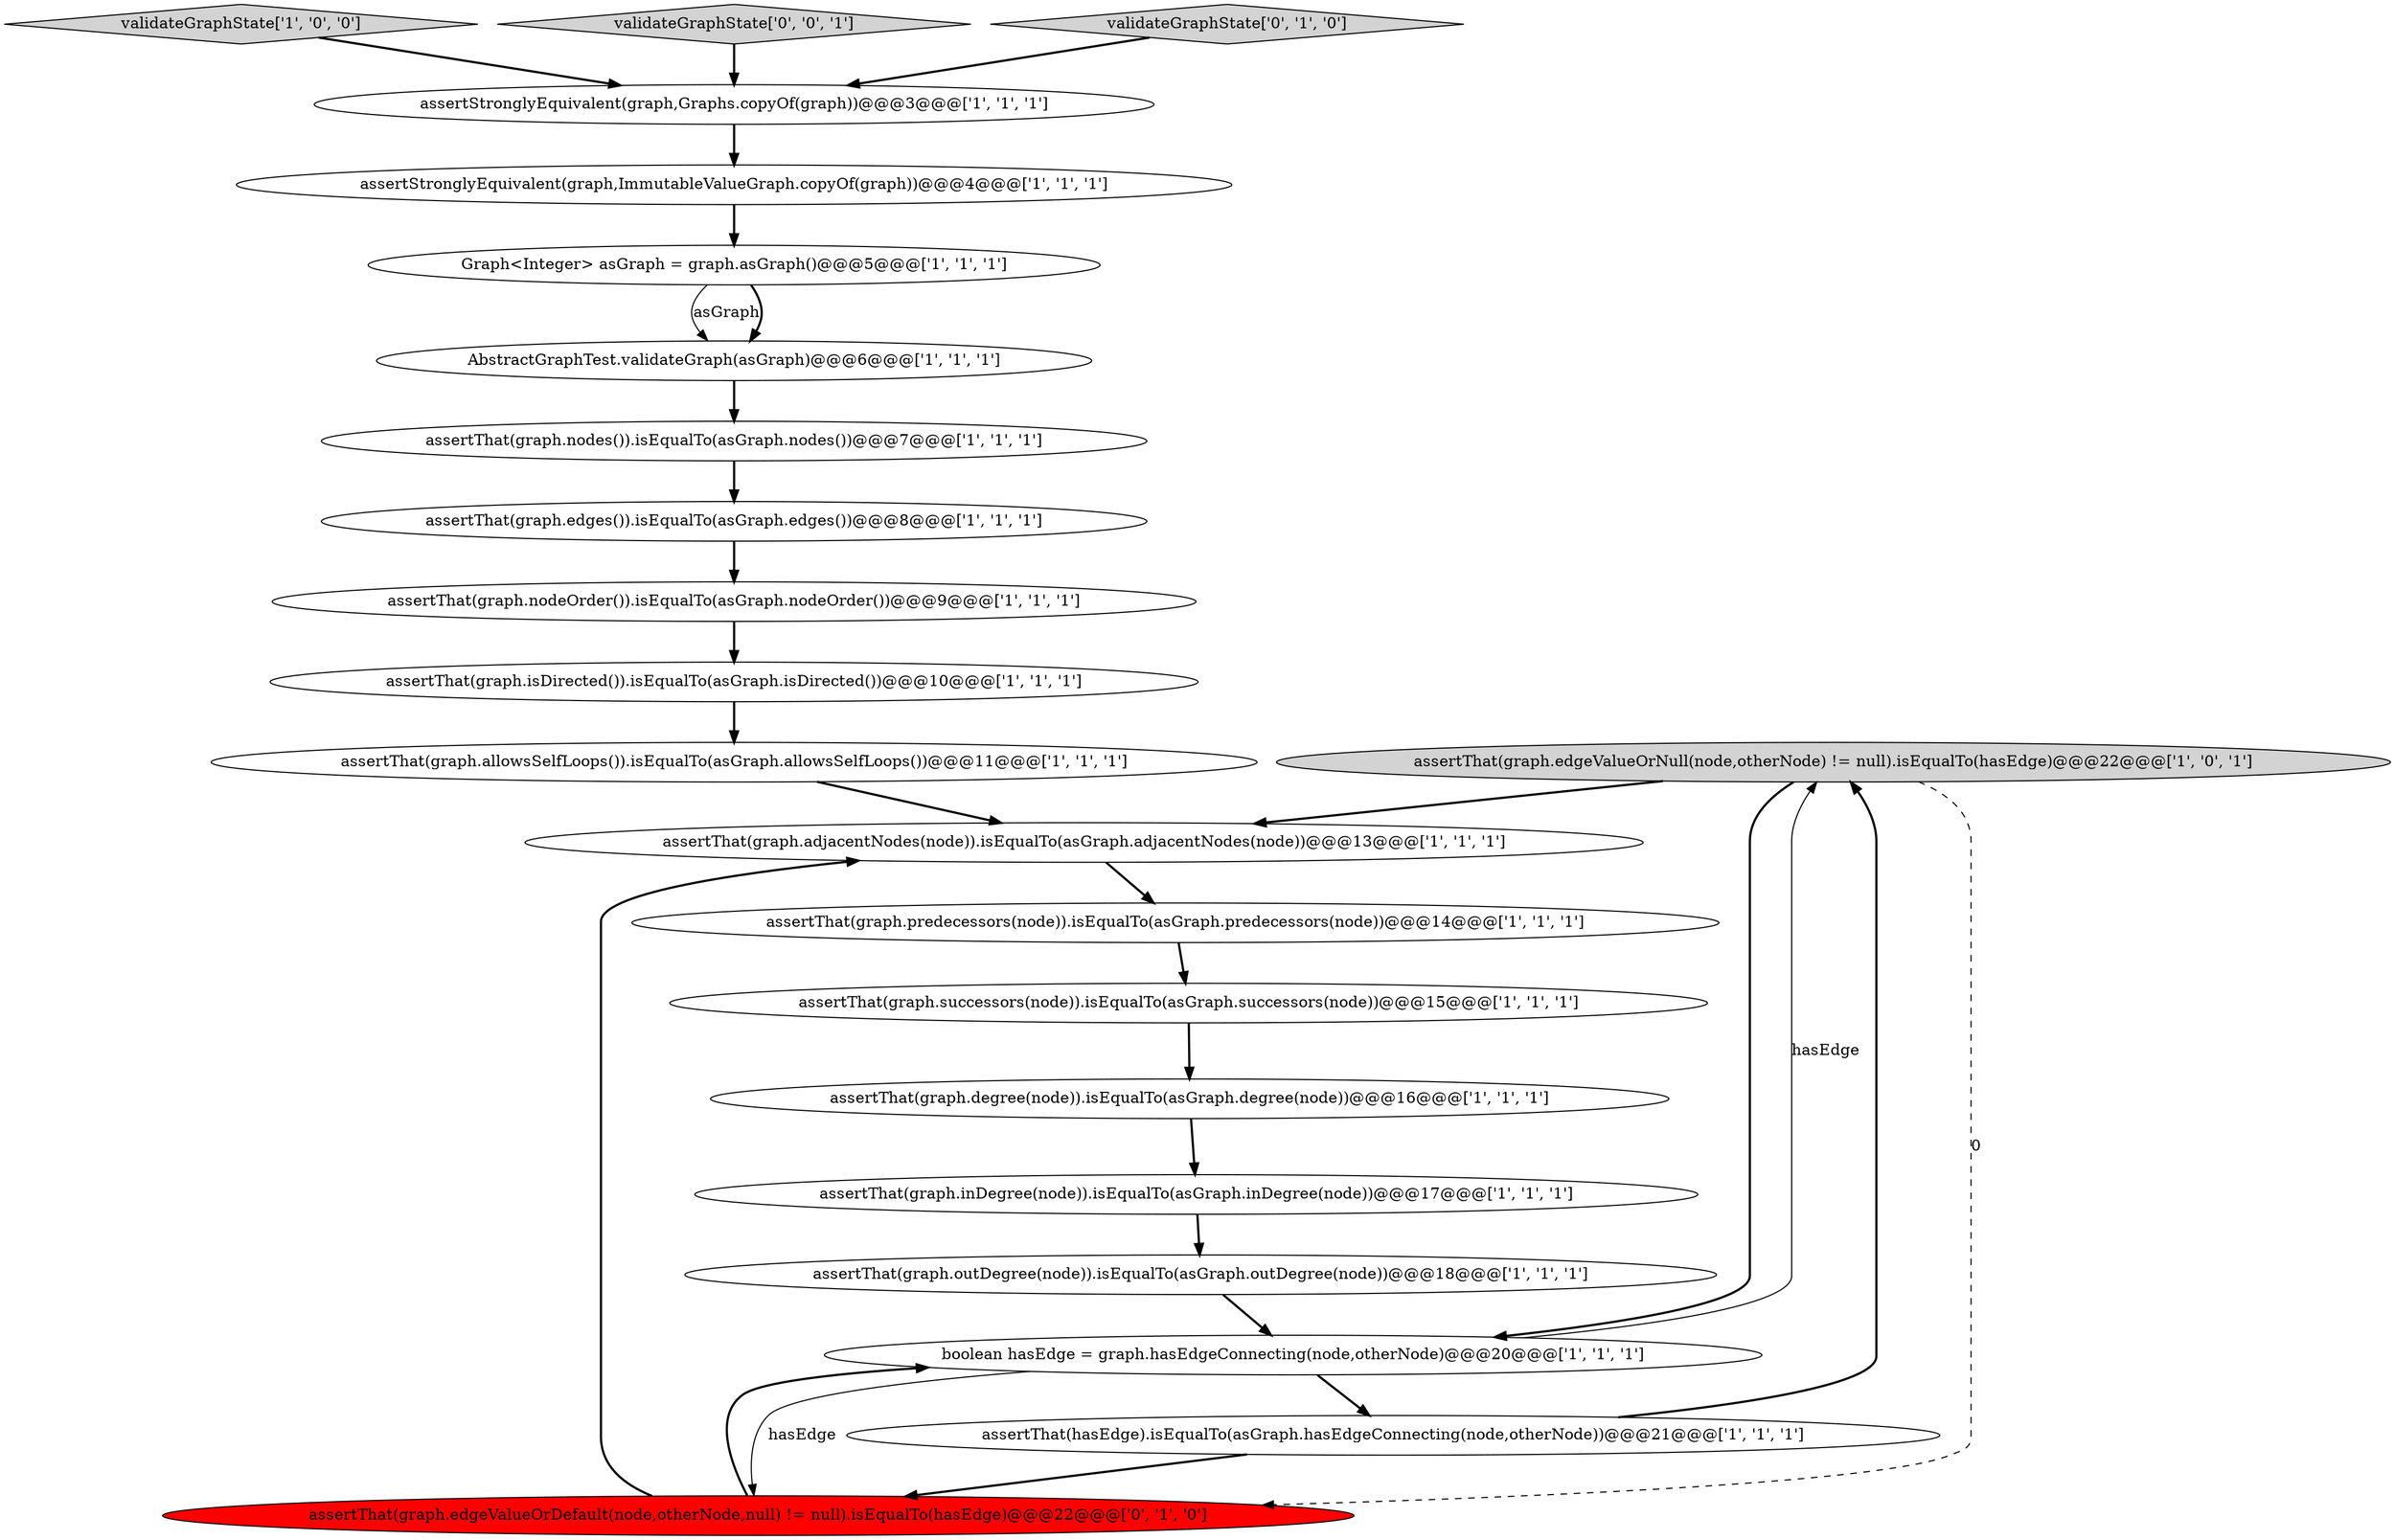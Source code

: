 digraph {
16 [style = filled, label = "assertThat(graph.edgeValueOrNull(node,otherNode) != null).isEqualTo(hasEdge)@@@22@@@['1', '0', '1']", fillcolor = lightgray, shape = ellipse image = "AAA0AAABBB1BBB"];
9 [style = filled, label = "assertThat(graph.adjacentNodes(node)).isEqualTo(asGraph.adjacentNodes(node))@@@13@@@['1', '1', '1']", fillcolor = white, shape = ellipse image = "AAA0AAABBB1BBB"];
19 [style = filled, label = "assertThat(graph.edgeValueOrDefault(node,otherNode,null) != null).isEqualTo(hasEdge)@@@22@@@['0', '1', '0']", fillcolor = red, shape = ellipse image = "AAA1AAABBB2BBB"];
17 [style = filled, label = "validateGraphState['1', '0', '0']", fillcolor = lightgray, shape = diamond image = "AAA0AAABBB1BBB"];
1 [style = filled, label = "assertThat(graph.predecessors(node)).isEqualTo(asGraph.predecessors(node))@@@14@@@['1', '1', '1']", fillcolor = white, shape = ellipse image = "AAA0AAABBB1BBB"];
12 [style = filled, label = "assertThat(graph.outDegree(node)).isEqualTo(asGraph.outDegree(node))@@@18@@@['1', '1', '1']", fillcolor = white, shape = ellipse image = "AAA0AAABBB1BBB"];
15 [style = filled, label = "assertStronglyEquivalent(graph,Graphs.copyOf(graph))@@@3@@@['1', '1', '1']", fillcolor = white, shape = ellipse image = "AAA0AAABBB1BBB"];
6 [style = filled, label = "assertThat(graph.degree(node)).isEqualTo(asGraph.degree(node))@@@16@@@['1', '1', '1']", fillcolor = white, shape = ellipse image = "AAA0AAABBB1BBB"];
2 [style = filled, label = "assertThat(graph.successors(node)).isEqualTo(asGraph.successors(node))@@@15@@@['1', '1', '1']", fillcolor = white, shape = ellipse image = "AAA0AAABBB1BBB"];
8 [style = filled, label = "assertThat(graph.inDegree(node)).isEqualTo(asGraph.inDegree(node))@@@17@@@['1', '1', '1']", fillcolor = white, shape = ellipse image = "AAA0AAABBB1BBB"];
11 [style = filled, label = "boolean hasEdge = graph.hasEdgeConnecting(node,otherNode)@@@20@@@['1', '1', '1']", fillcolor = white, shape = ellipse image = "AAA0AAABBB1BBB"];
4 [style = filled, label = "AbstractGraphTest.validateGraph(asGraph)@@@6@@@['1', '1', '1']", fillcolor = white, shape = ellipse image = "AAA0AAABBB1BBB"];
21 [style = filled, label = "validateGraphState['0', '0', '1']", fillcolor = lightgray, shape = diamond image = "AAA0AAABBB3BBB"];
3 [style = filled, label = "assertThat(hasEdge).isEqualTo(asGraph.hasEdgeConnecting(node,otherNode))@@@21@@@['1', '1', '1']", fillcolor = white, shape = ellipse image = "AAA0AAABBB1BBB"];
14 [style = filled, label = "Graph<Integer> asGraph = graph.asGraph()@@@5@@@['1', '1', '1']", fillcolor = white, shape = ellipse image = "AAA0AAABBB1BBB"];
18 [style = filled, label = "assertThat(graph.edges()).isEqualTo(asGraph.edges())@@@8@@@['1', '1', '1']", fillcolor = white, shape = ellipse image = "AAA0AAABBB1BBB"];
10 [style = filled, label = "assertThat(graph.nodes()).isEqualTo(asGraph.nodes())@@@7@@@['1', '1', '1']", fillcolor = white, shape = ellipse image = "AAA0AAABBB1BBB"];
7 [style = filled, label = "assertThat(graph.nodeOrder()).isEqualTo(asGraph.nodeOrder())@@@9@@@['1', '1', '1']", fillcolor = white, shape = ellipse image = "AAA0AAABBB1BBB"];
20 [style = filled, label = "validateGraphState['0', '1', '0']", fillcolor = lightgray, shape = diamond image = "AAA0AAABBB2BBB"];
0 [style = filled, label = "assertThat(graph.isDirected()).isEqualTo(asGraph.isDirected())@@@10@@@['1', '1', '1']", fillcolor = white, shape = ellipse image = "AAA0AAABBB1BBB"];
13 [style = filled, label = "assertThat(graph.allowsSelfLoops()).isEqualTo(asGraph.allowsSelfLoops())@@@11@@@['1', '1', '1']", fillcolor = white, shape = ellipse image = "AAA0AAABBB1BBB"];
5 [style = filled, label = "assertStronglyEquivalent(graph,ImmutableValueGraph.copyOf(graph))@@@4@@@['1', '1', '1']", fillcolor = white, shape = ellipse image = "AAA0AAABBB1BBB"];
4->10 [style = bold, label=""];
10->18 [style = bold, label=""];
16->11 [style = bold, label=""];
0->13 [style = bold, label=""];
16->19 [style = dashed, label="0"];
2->6 [style = bold, label=""];
21->15 [style = bold, label=""];
12->11 [style = bold, label=""];
19->11 [style = bold, label=""];
7->0 [style = bold, label=""];
5->14 [style = bold, label=""];
3->16 [style = bold, label=""];
15->5 [style = bold, label=""];
11->16 [style = solid, label="hasEdge"];
14->4 [style = solid, label="asGraph"];
3->19 [style = bold, label=""];
19->9 [style = bold, label=""];
11->3 [style = bold, label=""];
6->8 [style = bold, label=""];
17->15 [style = bold, label=""];
11->19 [style = solid, label="hasEdge"];
8->12 [style = bold, label=""];
1->2 [style = bold, label=""];
13->9 [style = bold, label=""];
18->7 [style = bold, label=""];
9->1 [style = bold, label=""];
20->15 [style = bold, label=""];
16->9 [style = bold, label=""];
14->4 [style = bold, label=""];
}
